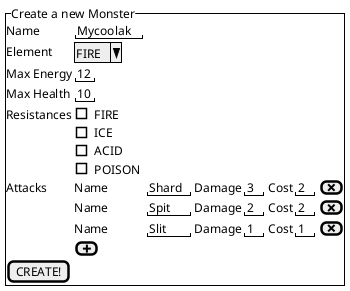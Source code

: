 @startuml
'https://plantuml.com/salt

salt
{^"Create a new Monster"
Name        | "Mycoolak"
Element     | ^FIRE^
Max Energy  | "12"
Max Health  | "10"
Resistances | [] FIRE
.           | [] ICE
.           | [] ACID
.           | [] POISON
Attacks     | Name | "Shard" | Damage | "3 " | Cost | "2 " | [<&x>]
.           | Name | "Spit " | Damage | "2 " | Cost | "2 " | [<&x>]
.           | Name | "Slit " | Damage | "1 " | Cost | "1 " | [<&x>]
.           | [<&plus>]
[CREATE!]
}
@enduml
